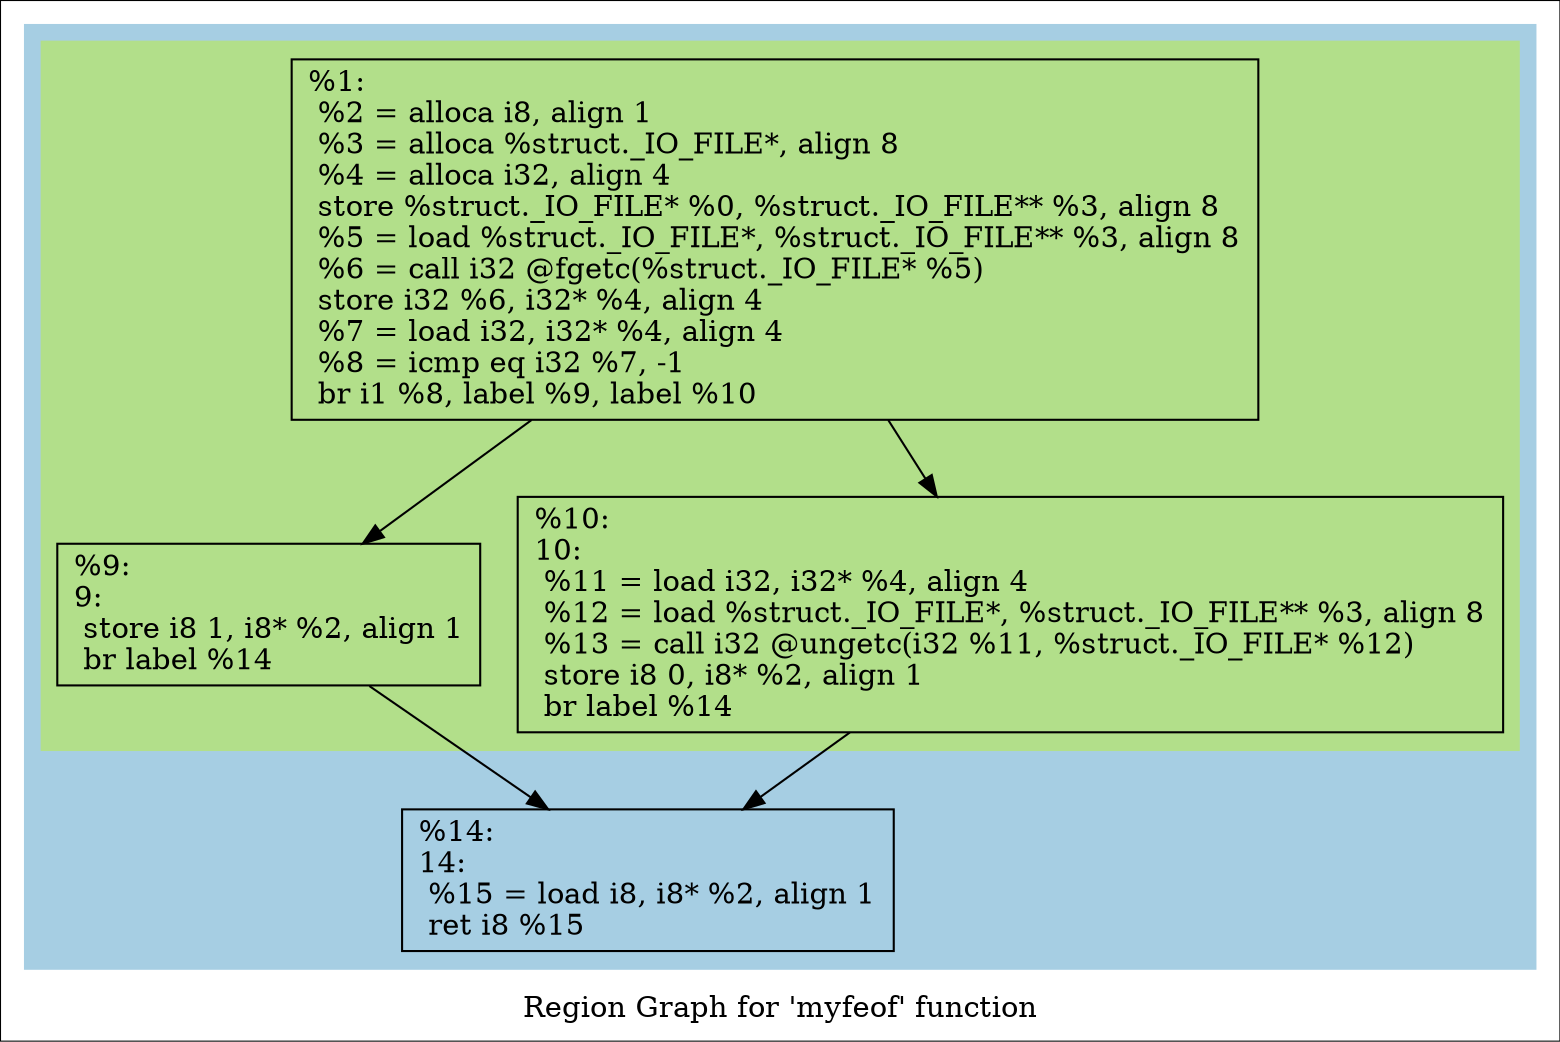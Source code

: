 digraph "Region Graph for 'myfeof' function" {
	label="Region Graph for 'myfeof' function";

	Node0x2acb4c0 [shape=record,label="{%1:\l  %2 = alloca i8, align 1\l  %3 = alloca %struct._IO_FILE*, align 8\l  %4 = alloca i32, align 4\l  store %struct._IO_FILE* %0, %struct._IO_FILE** %3, align 8\l  %5 = load %struct._IO_FILE*, %struct._IO_FILE** %3, align 8\l  %6 = call i32 @fgetc(%struct._IO_FILE* %5)\l  store i32 %6, i32* %4, align 4\l  %7 = load i32, i32* %4, align 4\l  %8 = icmp eq i32 %7, -1\l  br i1 %8, label %9, label %10\l}"];
	Node0x2acb4c0 -> Node0x2abb9b0;
	Node0x2acb4c0 -> Node0x2a7f8f0;
	Node0x2abb9b0 [shape=record,label="{%9:\l9:                                                \l  store i8 1, i8* %2, align 1\l  br label %14\l}"];
	Node0x2abb9b0 -> Node0x2b48640;
	Node0x2b48640 [shape=record,label="{%14:\l14:                                               \l  %15 = load i8, i8* %2, align 1\l  ret i8 %15\l}"];
	Node0x2a7f8f0 [shape=record,label="{%10:\l10:                                               \l  %11 = load i32, i32* %4, align 4\l  %12 = load %struct._IO_FILE*, %struct._IO_FILE** %3, align 8\l  %13 = call i32 @ungetc(i32 %11, %struct._IO_FILE* %12)\l  store i8 0, i8* %2, align 1\l  br label %14\l}"];
	Node0x2a7f8f0 -> Node0x2b48640;
	colorscheme = "paired12"
        subgraph cluster_0x2b89ce0 {
          label = "";
          style = filled;
          color = 1
          subgraph cluster_0x2b8d9b0 {
            label = "";
            style = filled;
            color = 3
            Node0x2acb4c0;
            Node0x2abb9b0;
            Node0x2a7f8f0;
          }
          Node0x2b48640;
        }
}
